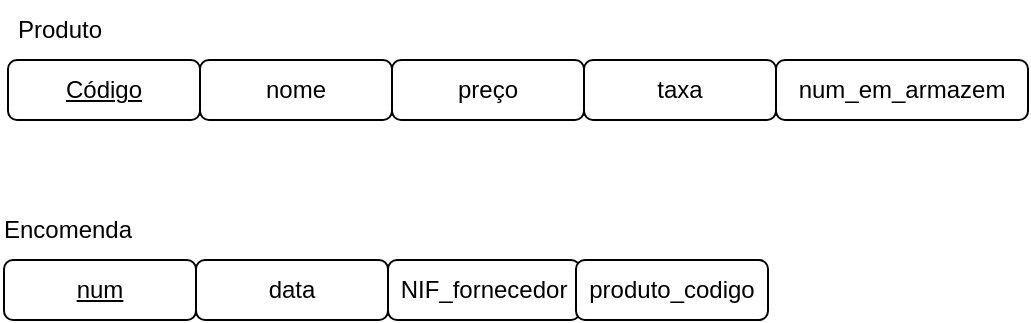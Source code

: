 <mxfile version="24.0.1" type="github">
  <diagram name="Página-1" id="Hzssy5CMI8nyhF7wrBr9">
    <mxGraphModel dx="1290" dy="565" grid="1" gridSize="10" guides="1" tooltips="1" connect="1" arrows="1" fold="1" page="1" pageScale="1" pageWidth="827" pageHeight="1169" math="0" shadow="0">
      <root>
        <mxCell id="0" />
        <mxCell id="1" parent="0" />
        <mxCell id="vlHEUzFtu7dAdNHxG981-1" value="nome" style="rounded=1;whiteSpace=wrap;html=1;" parent="1" vertex="1">
          <mxGeometry x="130" y="80" width="96" height="30" as="geometry" />
        </mxCell>
        <mxCell id="vlHEUzFtu7dAdNHxG981-2" value="preço" style="rounded=1;whiteSpace=wrap;html=1;" parent="1" vertex="1">
          <mxGeometry x="226" y="80" width="96" height="30" as="geometry" />
        </mxCell>
        <mxCell id="vlHEUzFtu7dAdNHxG981-3" value="taxa" style="rounded=1;whiteSpace=wrap;html=1;" parent="1" vertex="1">
          <mxGeometry x="322" y="80" width="96" height="30" as="geometry" />
        </mxCell>
        <mxCell id="vlHEUzFtu7dAdNHxG981-4" value="&lt;u&gt;Código&lt;/u&gt;" style="rounded=1;whiteSpace=wrap;html=1;" parent="1" vertex="1">
          <mxGeometry x="34" y="80" width="96" height="30" as="geometry" />
        </mxCell>
        <mxCell id="vlHEUzFtu7dAdNHxG981-5" value="Produto" style="text;strokeColor=none;align=center;fillColor=none;html=1;verticalAlign=middle;whiteSpace=wrap;rounded=0;" parent="1" vertex="1">
          <mxGeometry x="30" y="50" width="60" height="30" as="geometry" />
        </mxCell>
        <mxCell id="vlHEUzFtu7dAdNHxG981-6" value="num_em_armazem" style="rounded=1;whiteSpace=wrap;html=1;" parent="1" vertex="1">
          <mxGeometry x="418" y="80" width="126" height="30" as="geometry" />
        </mxCell>
        <mxCell id="vWgkm_PZi4vlfXVPb86A-1" value="data" style="rounded=1;whiteSpace=wrap;html=1;" vertex="1" parent="1">
          <mxGeometry x="128" y="180" width="96" height="30" as="geometry" />
        </mxCell>
        <mxCell id="vWgkm_PZi4vlfXVPb86A-2" value="NIF_fornecedor" style="rounded=1;whiteSpace=wrap;html=1;" vertex="1" parent="1">
          <mxGeometry x="224" y="180" width="96" height="30" as="geometry" />
        </mxCell>
        <mxCell id="vWgkm_PZi4vlfXVPb86A-3" value="&lt;u&gt;num&lt;/u&gt;" style="rounded=1;whiteSpace=wrap;html=1;" vertex="1" parent="1">
          <mxGeometry x="32" y="180" width="96" height="30" as="geometry" />
        </mxCell>
        <mxCell id="vWgkm_PZi4vlfXVPb86A-4" value="Encomenda" style="text;strokeColor=none;align=center;fillColor=none;html=1;verticalAlign=middle;whiteSpace=wrap;rounded=0;" vertex="1" parent="1">
          <mxGeometry x="34" y="150" width="60" height="30" as="geometry" />
        </mxCell>
        <mxCell id="vWgkm_PZi4vlfXVPb86A-5" value="produto_codigo" style="rounded=1;whiteSpace=wrap;html=1;" vertex="1" parent="1">
          <mxGeometry x="318" y="180" width="96" height="30" as="geometry" />
        </mxCell>
      </root>
    </mxGraphModel>
  </diagram>
</mxfile>
